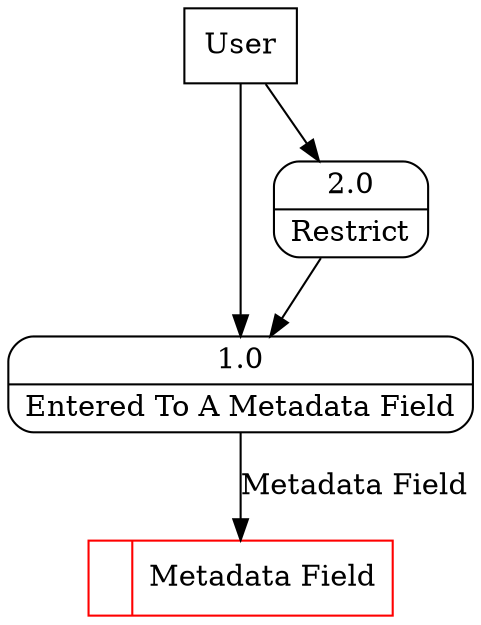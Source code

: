 digraph dfd2{ 
node[shape=record]
200 [label="<f0>  |<f1> Metadata Field " color=red];
201 [label="User" shape=box];
202 [label="{<f0> 1.0|<f1> Entered To A Metadata Field }" shape=Mrecord];
203 [label="{<f0> 2.0|<f1> Restrict }" shape=Mrecord];
201 -> 202
201 -> 203
202 -> 200 [label="Metadata Field"]
203 -> 202
}